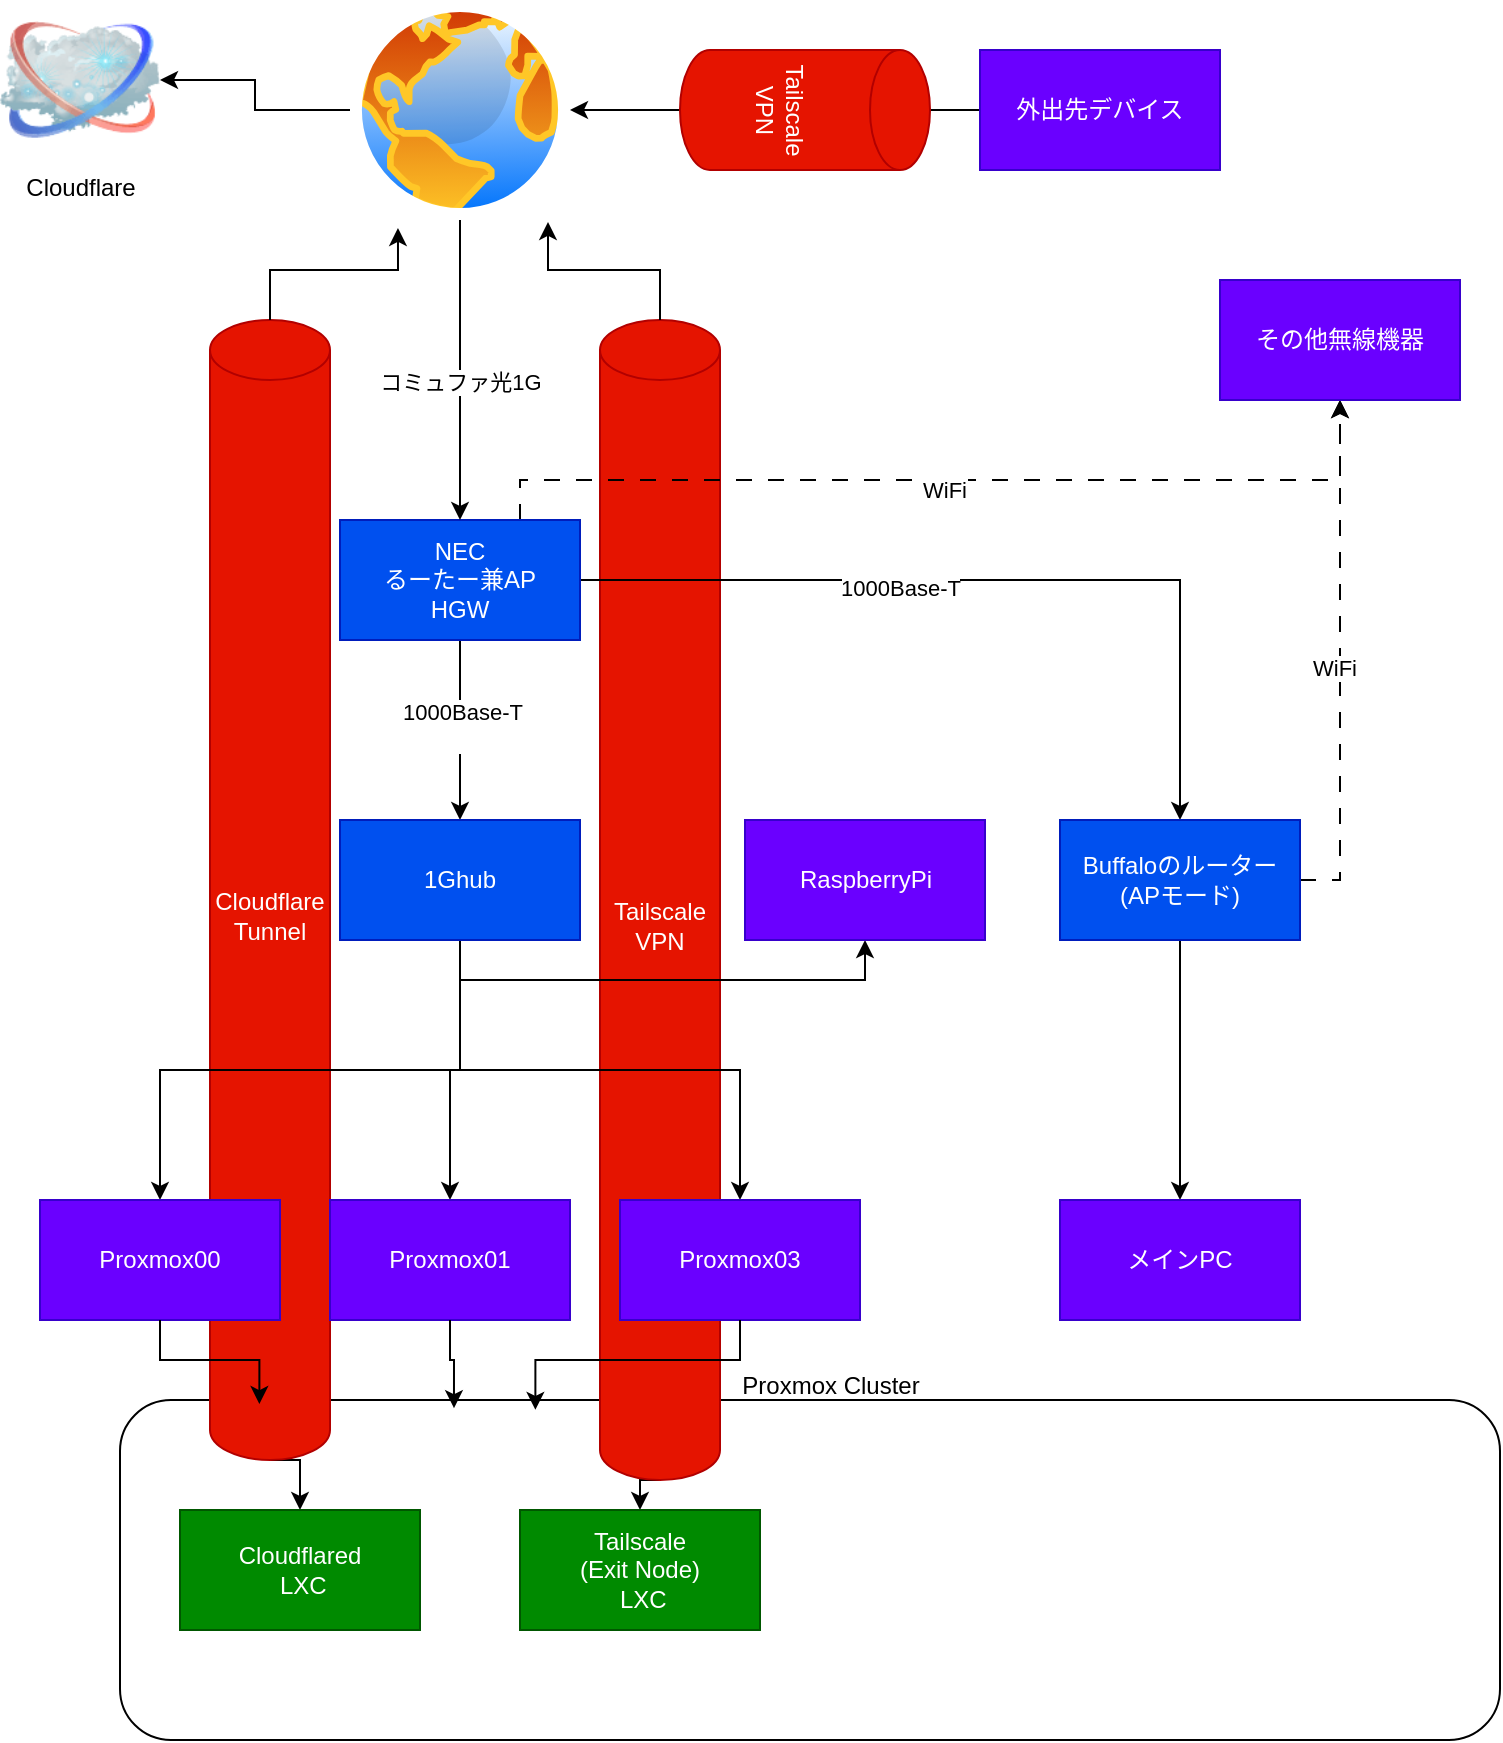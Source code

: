 <mxfile version="26.2.8">
  <diagram name="Page-1" id="8V2OFpSV-hH42i_RlWay">
    <mxGraphModel dx="1428" dy="897" grid="1" gridSize="10" guides="1" tooltips="1" connect="1" arrows="1" fold="1" page="1" pageScale="1" pageWidth="850" pageHeight="1100" math="0" shadow="0">
      <root>
        <mxCell id="0" />
        <mxCell id="1" parent="0" />
        <mxCell id="i_SbP_oBZpBZ_PZjNfhK-31" value="" style="rounded=1;whiteSpace=wrap;html=1;" vertex="1" parent="1">
          <mxGeometry x="60" y="720" width="690" height="170" as="geometry" />
        </mxCell>
        <mxCell id="i_SbP_oBZpBZ_PZjNfhK-1" value="るーたー兼AP" style="rounded=0;whiteSpace=wrap;html=1;fillColor=#0050ef;strokeColor=#001DBC;fontColor=#ffffff;" vertex="1" parent="1">
          <mxGeometry x="170" y="280" width="120" height="60" as="geometry" />
        </mxCell>
        <mxCell id="i_SbP_oBZpBZ_PZjNfhK-5" style="edgeStyle=orthogonalEdgeStyle;rounded=0;orthogonalLoop=1;jettySize=auto;html=1;exitX=0.5;exitY=1;exitDx=0;exitDy=0;entryX=0.5;entryY=0;entryDx=0;entryDy=0;" edge="1" parent="1" source="i_SbP_oBZpBZ_PZjNfhK-3" target="i_SbP_oBZpBZ_PZjNfhK-4">
          <mxGeometry relative="1" as="geometry" />
        </mxCell>
        <mxCell id="i_SbP_oBZpBZ_PZjNfhK-10" value="1000Base-T&lt;div&gt;&lt;br&gt;&lt;/div&gt;" style="edgeLabel;html=1;align=center;verticalAlign=middle;resizable=0;points=[];" vertex="1" connectable="0" parent="i_SbP_oBZpBZ_PZjNfhK-5">
          <mxGeometry x="-0.044" y="1" relative="1" as="geometry">
            <mxPoint as="offset" />
          </mxGeometry>
        </mxCell>
        <mxCell id="i_SbP_oBZpBZ_PZjNfhK-38" style="edgeStyle=orthogonalEdgeStyle;rounded=0;orthogonalLoop=1;jettySize=auto;html=1;exitX=0.5;exitY=1;exitDx=0;exitDy=0;exitPerimeter=0;entryX=0.5;entryY=0;entryDx=0;entryDy=0;" edge="1" parent="1" source="i_SbP_oBZpBZ_PZjNfhK-37" target="i_SbP_oBZpBZ_PZjNfhK-36">
          <mxGeometry relative="1" as="geometry" />
        </mxCell>
        <mxCell id="i_SbP_oBZpBZ_PZjNfhK-37" value="Cloudflare&lt;div&gt;Tunnel&lt;/div&gt;" style="shape=cylinder3;whiteSpace=wrap;html=1;boundedLbl=1;backgroundOutline=1;size=15;fillColor=#e51400;fontColor=#ffffff;strokeColor=#B20000;" vertex="1" parent="1">
          <mxGeometry x="105" y="180" width="60" height="570" as="geometry" />
        </mxCell>
        <mxCell id="i_SbP_oBZpBZ_PZjNfhK-49" style="edgeStyle=orthogonalEdgeStyle;rounded=0;orthogonalLoop=1;jettySize=auto;html=1;exitX=0.5;exitY=1;exitDx=0;exitDy=0;exitPerimeter=0;entryX=0.5;entryY=0;entryDx=0;entryDy=0;" edge="1" parent="1" source="i_SbP_oBZpBZ_PZjNfhK-48" target="i_SbP_oBZpBZ_PZjNfhK-47">
          <mxGeometry relative="1" as="geometry" />
        </mxCell>
        <mxCell id="i_SbP_oBZpBZ_PZjNfhK-48" value="Tailscale&lt;br&gt;VPN" style="shape=cylinder3;whiteSpace=wrap;html=1;boundedLbl=1;backgroundOutline=1;size=15;fillColor=#e51400;fontColor=#ffffff;strokeColor=#B20000;" vertex="1" parent="1">
          <mxGeometry x="300" y="180" width="60" height="580" as="geometry" />
        </mxCell>
        <mxCell id="i_SbP_oBZpBZ_PZjNfhK-21" style="edgeStyle=orthogonalEdgeStyle;rounded=0;orthogonalLoop=1;jettySize=auto;html=1;exitX=1;exitY=0.5;exitDx=0;exitDy=0;entryX=0.5;entryY=0;entryDx=0;entryDy=0;" edge="1" parent="1" source="i_SbP_oBZpBZ_PZjNfhK-3" target="i_SbP_oBZpBZ_PZjNfhK-20">
          <mxGeometry relative="1" as="geometry" />
        </mxCell>
        <mxCell id="i_SbP_oBZpBZ_PZjNfhK-22" value="1000Base-T" style="edgeLabel;html=1;align=center;verticalAlign=middle;resizable=0;points=[];" vertex="1" connectable="0" parent="i_SbP_oBZpBZ_PZjNfhK-21">
          <mxGeometry x="-0.238" y="-4" relative="1" as="geometry">
            <mxPoint as="offset" />
          </mxGeometry>
        </mxCell>
        <mxCell id="i_SbP_oBZpBZ_PZjNfhK-26" style="edgeStyle=orthogonalEdgeStyle;rounded=0;orthogonalLoop=1;jettySize=auto;html=1;exitX=0.75;exitY=0;exitDx=0;exitDy=0;dashed=1;dashPattern=8 8;" edge="1" parent="1" source="i_SbP_oBZpBZ_PZjNfhK-3" target="i_SbP_oBZpBZ_PZjNfhK-25">
          <mxGeometry relative="1" as="geometry">
            <Array as="points">
              <mxPoint x="260" y="260" />
              <mxPoint x="670" y="260" />
            </Array>
          </mxGeometry>
        </mxCell>
        <mxCell id="i_SbP_oBZpBZ_PZjNfhK-27" value="WiFi" style="edgeLabel;html=1;align=center;verticalAlign=middle;resizable=0;points=[];" vertex="1" connectable="0" parent="i_SbP_oBZpBZ_PZjNfhK-26">
          <mxGeometry x="-0.013" y="-5" relative="1" as="geometry">
            <mxPoint as="offset" />
          </mxGeometry>
        </mxCell>
        <mxCell id="i_SbP_oBZpBZ_PZjNfhK-3" value="&lt;div&gt;NEC&lt;/div&gt;るーたー兼AP&lt;div&gt;HGW&lt;/div&gt;" style="rounded=0;whiteSpace=wrap;html=1;fillColor=#0050ef;strokeColor=#001DBC;fontColor=#ffffff;" vertex="1" parent="1">
          <mxGeometry x="170" y="280" width="120" height="60" as="geometry" />
        </mxCell>
        <mxCell id="i_SbP_oBZpBZ_PZjNfhK-15" style="edgeStyle=orthogonalEdgeStyle;rounded=0;orthogonalLoop=1;jettySize=auto;html=1;exitX=0.5;exitY=1;exitDx=0;exitDy=0;entryX=0.5;entryY=0;entryDx=0;entryDy=0;" edge="1" parent="1" source="i_SbP_oBZpBZ_PZjNfhK-4" target="i_SbP_oBZpBZ_PZjNfhK-12">
          <mxGeometry relative="1" as="geometry" />
        </mxCell>
        <mxCell id="i_SbP_oBZpBZ_PZjNfhK-16" style="edgeStyle=orthogonalEdgeStyle;rounded=0;orthogonalLoop=1;jettySize=auto;html=1;exitX=0.5;exitY=1;exitDx=0;exitDy=0;entryX=0.5;entryY=0;entryDx=0;entryDy=0;" edge="1" parent="1" source="i_SbP_oBZpBZ_PZjNfhK-4" target="i_SbP_oBZpBZ_PZjNfhK-13">
          <mxGeometry relative="1" as="geometry" />
        </mxCell>
        <mxCell id="i_SbP_oBZpBZ_PZjNfhK-17" style="edgeStyle=orthogonalEdgeStyle;rounded=0;orthogonalLoop=1;jettySize=auto;html=1;exitX=0.5;exitY=1;exitDx=0;exitDy=0;entryX=0.5;entryY=0;entryDx=0;entryDy=0;" edge="1" parent="1" source="i_SbP_oBZpBZ_PZjNfhK-4" target="i_SbP_oBZpBZ_PZjNfhK-14">
          <mxGeometry relative="1" as="geometry" />
        </mxCell>
        <mxCell id="i_SbP_oBZpBZ_PZjNfhK-19" style="edgeStyle=orthogonalEdgeStyle;rounded=0;orthogonalLoop=1;jettySize=auto;html=1;exitX=0.5;exitY=1;exitDx=0;exitDy=0;entryX=0.5;entryY=1;entryDx=0;entryDy=0;" edge="1" parent="1" source="i_SbP_oBZpBZ_PZjNfhK-4" target="i_SbP_oBZpBZ_PZjNfhK-18">
          <mxGeometry relative="1" as="geometry" />
        </mxCell>
        <mxCell id="i_SbP_oBZpBZ_PZjNfhK-4" value="1Ghub" style="rounded=0;whiteSpace=wrap;html=1;fillColor=#0050ef;strokeColor=#001DBC;fontColor=#ffffff;" vertex="1" parent="1">
          <mxGeometry x="170" y="430" width="120" height="60" as="geometry" />
        </mxCell>
        <mxCell id="i_SbP_oBZpBZ_PZjNfhK-8" style="edgeStyle=orthogonalEdgeStyle;rounded=0;orthogonalLoop=1;jettySize=auto;html=1;exitX=0.5;exitY=1;exitDx=0;exitDy=0;entryX=0.5;entryY=0;entryDx=0;entryDy=0;" edge="1" parent="1" source="i_SbP_oBZpBZ_PZjNfhK-7" target="i_SbP_oBZpBZ_PZjNfhK-3">
          <mxGeometry relative="1" as="geometry" />
        </mxCell>
        <mxCell id="i_SbP_oBZpBZ_PZjNfhK-9" value="コミュファ光1G" style="edgeLabel;html=1;align=center;verticalAlign=middle;resizable=0;points=[];" vertex="1" connectable="0" parent="i_SbP_oBZpBZ_PZjNfhK-8">
          <mxGeometry x="0.08" relative="1" as="geometry">
            <mxPoint as="offset" />
          </mxGeometry>
        </mxCell>
        <mxCell id="i_SbP_oBZpBZ_PZjNfhK-42" style="edgeStyle=orthogonalEdgeStyle;rounded=0;orthogonalLoop=1;jettySize=auto;html=1;exitX=0;exitY=0.5;exitDx=0;exitDy=0;entryX=1;entryY=0.5;entryDx=0;entryDy=0;" edge="1" parent="1" source="i_SbP_oBZpBZ_PZjNfhK-7" target="i_SbP_oBZpBZ_PZjNfhK-40">
          <mxGeometry relative="1" as="geometry" />
        </mxCell>
        <mxCell id="i_SbP_oBZpBZ_PZjNfhK-7" value="" style="image;aspect=fixed;perimeter=ellipsePerimeter;html=1;align=center;shadow=0;dashed=0;spacingTop=3;image=img/lib/active_directory/internet_globe.svg;" vertex="1" parent="1">
          <mxGeometry x="175" y="20" width="110" height="110" as="geometry" />
        </mxCell>
        <mxCell id="i_SbP_oBZpBZ_PZjNfhK-12" value="Proxmox00" style="rounded=0;whiteSpace=wrap;html=1;fillColor=#6a00ff;strokeColor=#3700CC;fontColor=#ffffff;" vertex="1" parent="1">
          <mxGeometry x="20" y="620" width="120" height="60" as="geometry" />
        </mxCell>
        <mxCell id="i_SbP_oBZpBZ_PZjNfhK-13" value="Proxmox01" style="rounded=0;whiteSpace=wrap;html=1;fillColor=#6a00ff;strokeColor=#3700CC;fontColor=#ffffff;" vertex="1" parent="1">
          <mxGeometry x="165" y="620" width="120" height="60" as="geometry" />
        </mxCell>
        <mxCell id="i_SbP_oBZpBZ_PZjNfhK-14" value="Proxmox03" style="rounded=0;whiteSpace=wrap;html=1;fillColor=#6a00ff;strokeColor=#3700CC;fontColor=#ffffff;" vertex="1" parent="1">
          <mxGeometry x="310" y="620" width="120" height="60" as="geometry" />
        </mxCell>
        <mxCell id="i_SbP_oBZpBZ_PZjNfhK-18" value="RaspberryPi" style="rounded=0;whiteSpace=wrap;html=1;fillColor=#6a00ff;strokeColor=#3700CC;fontColor=#ffffff;" vertex="1" parent="1">
          <mxGeometry x="372.5" y="430" width="120" height="60" as="geometry" />
        </mxCell>
        <mxCell id="i_SbP_oBZpBZ_PZjNfhK-24" style="edgeStyle=orthogonalEdgeStyle;rounded=0;orthogonalLoop=1;jettySize=auto;html=1;exitX=0.5;exitY=1;exitDx=0;exitDy=0;entryX=0.5;entryY=0;entryDx=0;entryDy=0;" edge="1" parent="1" source="i_SbP_oBZpBZ_PZjNfhK-20" target="i_SbP_oBZpBZ_PZjNfhK-23">
          <mxGeometry relative="1" as="geometry" />
        </mxCell>
        <mxCell id="i_SbP_oBZpBZ_PZjNfhK-28" style="edgeStyle=orthogonalEdgeStyle;rounded=0;orthogonalLoop=1;jettySize=auto;html=1;exitX=1;exitY=0.5;exitDx=0;exitDy=0;entryX=0.5;entryY=1;entryDx=0;entryDy=0;dashed=1;dashPattern=8 8;" edge="1" parent="1" source="i_SbP_oBZpBZ_PZjNfhK-20" target="i_SbP_oBZpBZ_PZjNfhK-25">
          <mxGeometry relative="1" as="geometry" />
        </mxCell>
        <mxCell id="i_SbP_oBZpBZ_PZjNfhK-29" value="WiFi" style="edgeLabel;html=1;align=center;verticalAlign=middle;resizable=0;points=[];" vertex="1" connectable="0" parent="i_SbP_oBZpBZ_PZjNfhK-28">
          <mxGeometry x="-0.031" y="3" relative="1" as="geometry">
            <mxPoint as="offset" />
          </mxGeometry>
        </mxCell>
        <mxCell id="i_SbP_oBZpBZ_PZjNfhK-20" value="Buffaloのルーター&lt;div&gt;(APモード)&lt;/div&gt;" style="rounded=0;whiteSpace=wrap;html=1;fillColor=#0050ef;strokeColor=#001DBC;fontColor=#ffffff;" vertex="1" parent="1">
          <mxGeometry x="530" y="430" width="120" height="60" as="geometry" />
        </mxCell>
        <mxCell id="i_SbP_oBZpBZ_PZjNfhK-23" value="メインPC" style="rounded=0;whiteSpace=wrap;html=1;fillColor=#6a00ff;strokeColor=#3700CC;fontColor=#ffffff;" vertex="1" parent="1">
          <mxGeometry x="530" y="620" width="120" height="60" as="geometry" />
        </mxCell>
        <mxCell id="i_SbP_oBZpBZ_PZjNfhK-25" value="その他無線機器" style="rounded=0;whiteSpace=wrap;html=1;fillColor=#6a00ff;strokeColor=#3700CC;fontColor=#ffffff;" vertex="1" parent="1">
          <mxGeometry x="610" y="160" width="120" height="60" as="geometry" />
        </mxCell>
        <mxCell id="i_SbP_oBZpBZ_PZjNfhK-32" value="Proxmox Cluster" style="text;html=1;align=center;verticalAlign=middle;resizable=0;points=[];autosize=1;strokeColor=none;fillColor=none;" vertex="1" parent="1">
          <mxGeometry x="360" y="698" width="110" height="30" as="geometry" />
        </mxCell>
        <mxCell id="i_SbP_oBZpBZ_PZjNfhK-33" style="edgeStyle=orthogonalEdgeStyle;rounded=0;orthogonalLoop=1;jettySize=auto;html=1;exitX=0.5;exitY=1;exitDx=0;exitDy=0;entryX=0.101;entryY=0.012;entryDx=0;entryDy=0;entryPerimeter=0;" edge="1" parent="1" source="i_SbP_oBZpBZ_PZjNfhK-12" target="i_SbP_oBZpBZ_PZjNfhK-31">
          <mxGeometry relative="1" as="geometry" />
        </mxCell>
        <mxCell id="i_SbP_oBZpBZ_PZjNfhK-34" style="edgeStyle=orthogonalEdgeStyle;rounded=0;orthogonalLoop=1;jettySize=auto;html=1;exitX=0.5;exitY=1;exitDx=0;exitDy=0;entryX=0.242;entryY=0.024;entryDx=0;entryDy=0;entryPerimeter=0;" edge="1" parent="1" source="i_SbP_oBZpBZ_PZjNfhK-13" target="i_SbP_oBZpBZ_PZjNfhK-31">
          <mxGeometry relative="1" as="geometry" />
        </mxCell>
        <mxCell id="i_SbP_oBZpBZ_PZjNfhK-35" style="edgeStyle=orthogonalEdgeStyle;rounded=0;orthogonalLoop=1;jettySize=auto;html=1;exitX=0.5;exitY=1;exitDx=0;exitDy=0;entryX=0.301;entryY=0.029;entryDx=0;entryDy=0;entryPerimeter=0;" edge="1" parent="1" source="i_SbP_oBZpBZ_PZjNfhK-14" target="i_SbP_oBZpBZ_PZjNfhK-31">
          <mxGeometry relative="1" as="geometry" />
        </mxCell>
        <mxCell id="i_SbP_oBZpBZ_PZjNfhK-36" value="Cloudflared&lt;div&gt;&lt;span style=&quot;background-color: transparent; color: light-dark(rgb(255, 255, 255), rgb(18, 18, 18));&quot;&gt;&amp;nbsp;LXC&lt;/span&gt;&lt;/div&gt;" style="rounded=0;whiteSpace=wrap;html=1;fillColor=#008a00;fontColor=#ffffff;strokeColor=#005700;" vertex="1" parent="1">
          <mxGeometry x="90" y="775" width="120" height="60" as="geometry" />
        </mxCell>
        <mxCell id="i_SbP_oBZpBZ_PZjNfhK-40" value="Cloudflare" style="image;html=1;image=img/lib/clip_art/networking/Cloud_128x128.png" vertex="1" parent="1">
          <mxGeometry y="20" width="80" height="80" as="geometry" />
        </mxCell>
        <mxCell id="i_SbP_oBZpBZ_PZjNfhK-45" style="edgeStyle=orthogonalEdgeStyle;rounded=0;orthogonalLoop=1;jettySize=auto;html=1;exitX=0;exitY=0.5;exitDx=0;exitDy=0;entryX=1;entryY=0.5;entryDx=0;entryDy=0;" edge="1" parent="1" source="i_SbP_oBZpBZ_PZjNfhK-44" target="i_SbP_oBZpBZ_PZjNfhK-7">
          <mxGeometry relative="1" as="geometry" />
        </mxCell>
        <mxCell id="i_SbP_oBZpBZ_PZjNfhK-44" value="外出先デバイス" style="rounded=0;whiteSpace=wrap;html=1;fillColor=#6a00ff;strokeColor=#3700CC;fontColor=#ffffff;" vertex="1" parent="1">
          <mxGeometry x="490" y="45" width="120" height="60" as="geometry" />
        </mxCell>
        <mxCell id="i_SbP_oBZpBZ_PZjNfhK-46" value="Tailscale&lt;div&gt;VPN&lt;/div&gt;" style="shape=cylinder3;whiteSpace=wrap;html=1;boundedLbl=1;backgroundOutline=1;size=15;rotation=90;fillColor=#e51400;fontColor=#ffffff;strokeColor=#B20000;" vertex="1" parent="1">
          <mxGeometry x="372.5" y="12.5" width="60" height="125" as="geometry" />
        </mxCell>
        <mxCell id="i_SbP_oBZpBZ_PZjNfhK-47" value="Tailscale&lt;br&gt;(Exit Node&lt;span style=&quot;background-color: transparent; color: light-dark(rgb(255, 255, 255), rgb(18, 18, 18));&quot;&gt;)&lt;/span&gt;&lt;div&gt;&lt;div&gt;&lt;div&gt;&lt;span style=&quot;background-color: transparent; color: light-dark(rgb(255, 255, 255), rgb(18, 18, 18));&quot;&gt;&amp;nbsp;LXC&lt;br&gt;&lt;/span&gt;&lt;/div&gt;&lt;/div&gt;&lt;/div&gt;" style="rounded=0;whiteSpace=wrap;html=1;fillColor=#008a00;fontColor=#ffffff;strokeColor=#005700;" vertex="1" parent="1">
          <mxGeometry x="260" y="775" width="120" height="60" as="geometry" />
        </mxCell>
        <mxCell id="i_SbP_oBZpBZ_PZjNfhK-51" style="edgeStyle=orthogonalEdgeStyle;rounded=0;orthogonalLoop=1;jettySize=auto;html=1;exitX=0.5;exitY=0;exitDx=0;exitDy=0;exitPerimeter=0;entryX=0.218;entryY=1.036;entryDx=0;entryDy=0;entryPerimeter=0;" edge="1" parent="1" source="i_SbP_oBZpBZ_PZjNfhK-37" target="i_SbP_oBZpBZ_PZjNfhK-7">
          <mxGeometry relative="1" as="geometry" />
        </mxCell>
        <mxCell id="i_SbP_oBZpBZ_PZjNfhK-52" style="edgeStyle=orthogonalEdgeStyle;rounded=0;orthogonalLoop=1;jettySize=auto;html=1;exitX=0.5;exitY=0;exitDx=0;exitDy=0;exitPerimeter=0;entryX=0.9;entryY=1.009;entryDx=0;entryDy=0;entryPerimeter=0;" edge="1" parent="1" source="i_SbP_oBZpBZ_PZjNfhK-48" target="i_SbP_oBZpBZ_PZjNfhK-7">
          <mxGeometry relative="1" as="geometry" />
        </mxCell>
      </root>
    </mxGraphModel>
  </diagram>
</mxfile>
